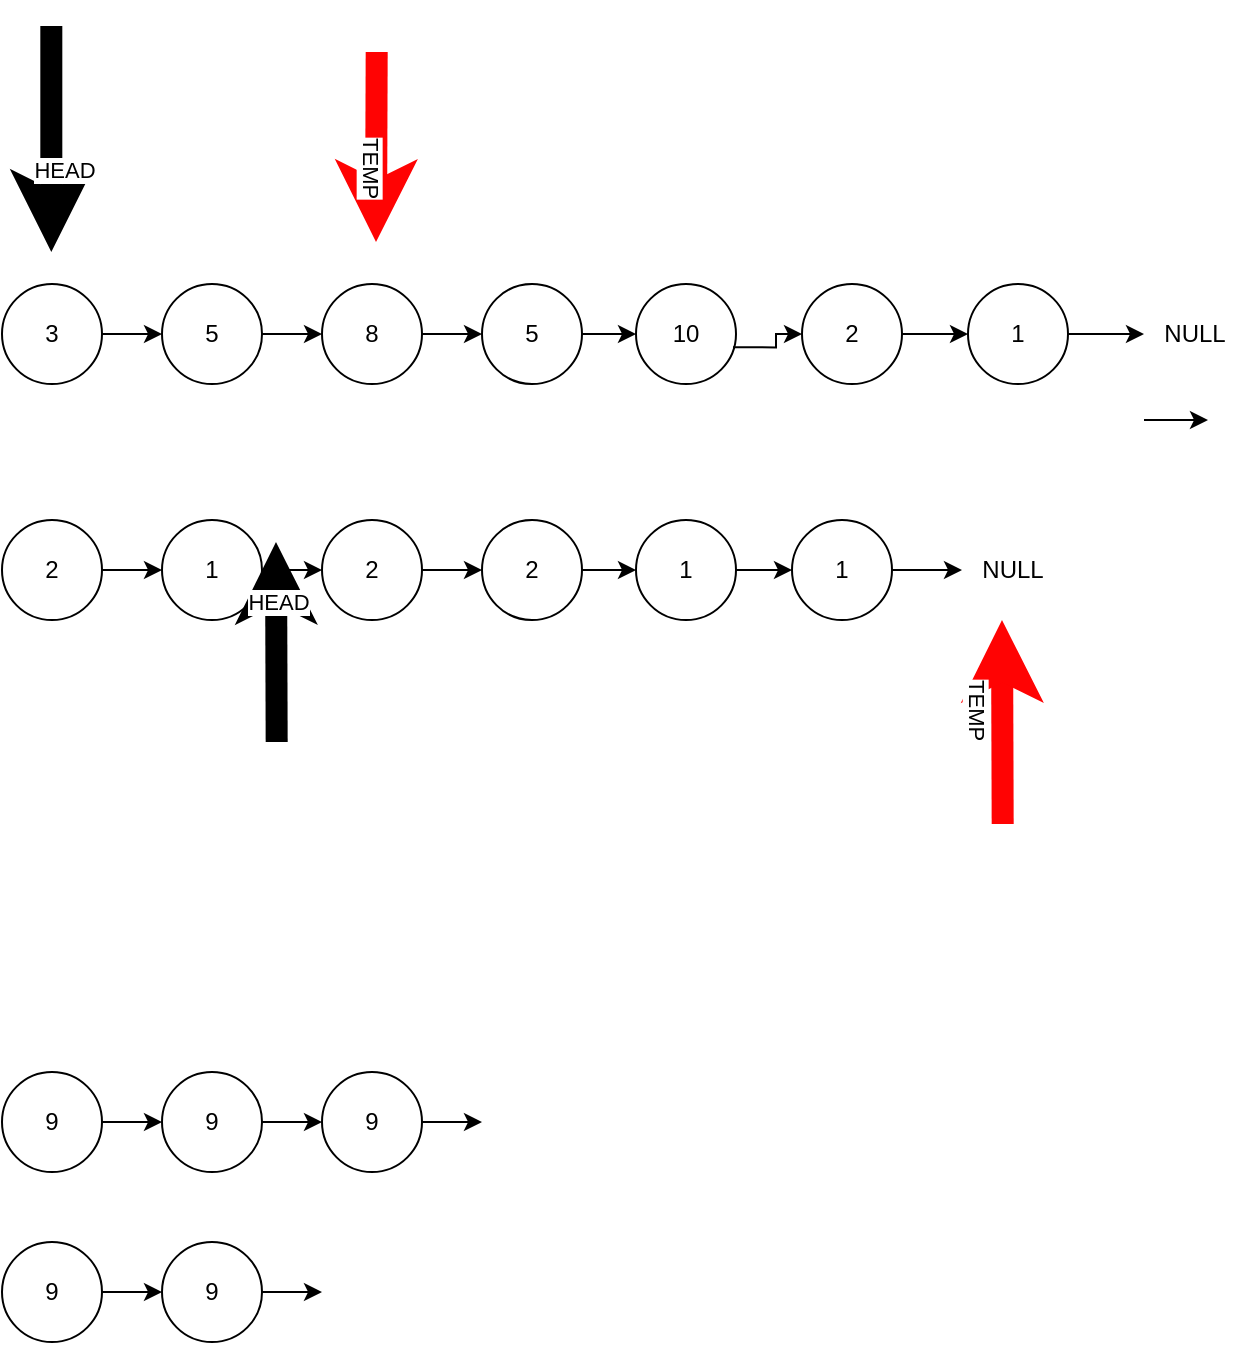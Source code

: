 <mxfile version="13.7.9" type="device"><diagram id="JPSx7Y4_Qj-tPSwu2sH8" name="Page-1"><mxGraphModel dx="860" dy="2150" grid="0" gridSize="10" guides="1" tooltips="1" connect="1" arrows="1" fold="1" page="1" pageScale="1" pageWidth="827" pageHeight="1169" math="0" shadow="0"><root><mxCell id="0"/><mxCell id="1" parent="0"/><mxCell id="sjVGZK_VOGGDVZyP9J_N-3" value="" style="edgeStyle=orthogonalEdgeStyle;rounded=0;orthogonalLoop=1;jettySize=auto;html=1;" parent="1" source="sjVGZK_VOGGDVZyP9J_N-1" target="sjVGZK_VOGGDVZyP9J_N-2" edge="1"><mxGeometry relative="1" as="geometry"/></mxCell><mxCell id="sjVGZK_VOGGDVZyP9J_N-1" value="3" style="ellipse;whiteSpace=wrap;html=1;aspect=fixed;" parent="1" vertex="1"><mxGeometry x="40" y="60" width="50" height="50" as="geometry"/></mxCell><mxCell id="sjVGZK_VOGGDVZyP9J_N-15" value="" style="edgeStyle=orthogonalEdgeStyle;rounded=0;orthogonalLoop=1;jettySize=auto;html=1;strokeWidth=1;" parent="1" source="sjVGZK_VOGGDVZyP9J_N-2" target="sjVGZK_VOGGDVZyP9J_N-4" edge="1"><mxGeometry relative="1" as="geometry"/></mxCell><mxCell id="sjVGZK_VOGGDVZyP9J_N-2" value="5" style="ellipse;whiteSpace=wrap;html=1;aspect=fixed;" parent="1" vertex="1"><mxGeometry x="120" y="60" width="50" height="50" as="geometry"/></mxCell><mxCell id="sjVGZK_VOGGDVZyP9J_N-19" value="" style="edgeStyle=orthogonalEdgeStyle;rounded=0;orthogonalLoop=1;jettySize=auto;html=1;strokeWidth=1;" parent="1" source="sjVGZK_VOGGDVZyP9J_N-4" target="sjVGZK_VOGGDVZyP9J_N-18" edge="1"><mxGeometry relative="1" as="geometry"/></mxCell><mxCell id="sjVGZK_VOGGDVZyP9J_N-4" value="8" style="ellipse;whiteSpace=wrap;html=1;aspect=fixed;" parent="1" vertex="1"><mxGeometry x="200" y="60" width="50" height="50" as="geometry"/></mxCell><mxCell id="sjVGZK_VOGGDVZyP9J_N-6" value="10" style="ellipse;whiteSpace=wrap;html=1;aspect=fixed;" parent="1" vertex="1"><mxGeometry x="357" y="60" width="50" height="50" as="geometry"/></mxCell><mxCell id="sjVGZK_VOGGDVZyP9J_N-8" value="" style="endArrow=classic;html=1;strokeWidth=11;" parent="1" edge="1"><mxGeometry width="50" height="50" relative="1" as="geometry"><mxPoint x="64.66" y="-69" as="sourcePoint"/><mxPoint x="64.66" y="44" as="targetPoint"/></mxGeometry></mxCell><mxCell id="sjVGZK_VOGGDVZyP9J_N-25" value="HEAD" style="edgeLabel;html=1;align=center;verticalAlign=middle;resizable=0;points=[];" parent="sjVGZK_VOGGDVZyP9J_N-8" vertex="1" connectable="0"><mxGeometry x="0.327" y="3" relative="1" as="geometry"><mxPoint x="3.18" y="-3.72" as="offset"/></mxGeometry></mxCell><mxCell id="sjVGZK_VOGGDVZyP9J_N-11" value="NULL" style="text;html=1;align=center;verticalAlign=middle;resizable=0;points=[];autosize=1;" parent="1" vertex="1"><mxGeometry x="611" y="75" width="50" height="20" as="geometry"/></mxCell><mxCell id="sjVGZK_VOGGDVZyP9J_N-21" style="edgeStyle=orthogonalEdgeStyle;rounded=0;orthogonalLoop=1;jettySize=auto;html=1;entryX=0;entryY=0.5;entryDx=0;entryDy=0;strokeWidth=1;" parent="1" source="sjVGZK_VOGGDVZyP9J_N-18" target="sjVGZK_VOGGDVZyP9J_N-6" edge="1"><mxGeometry relative="1" as="geometry"/></mxCell><mxCell id="sjVGZK_VOGGDVZyP9J_N-18" value="5" style="ellipse;whiteSpace=wrap;html=1;aspect=fixed;" parent="1" vertex="1"><mxGeometry x="280" y="60" width="50" height="50" as="geometry"/></mxCell><mxCell id="sjVGZK_VOGGDVZyP9J_N-23" value="" style="endArrow=classic;html=1;strokeWidth=11;strokeColor=#FF0303;" parent="1" edge="1"><mxGeometry width="50" height="50" relative="1" as="geometry"><mxPoint x="227.34" y="-56" as="sourcePoint"/><mxPoint x="227" y="39" as="targetPoint"/></mxGeometry></mxCell><mxCell id="sjVGZK_VOGGDVZyP9J_N-24" value="TEMP" style="edgeLabel;html=1;align=center;verticalAlign=middle;resizable=0;points=[];rotation=90;" parent="sjVGZK_VOGGDVZyP9J_N-23" vertex="1" connectable="0"><mxGeometry x="0.167" y="5" relative="1" as="geometry"><mxPoint x="-7.14" y="1.81" as="offset"/></mxGeometry></mxCell><mxCell id="QvCUmowXlzCv3Hoj8A3f-1" value="" style="edgeStyle=orthogonalEdgeStyle;rounded=0;orthogonalLoop=1;jettySize=auto;html=1;" edge="1" parent="1" source="QvCUmowXlzCv3Hoj8A3f-2" target="QvCUmowXlzCv3Hoj8A3f-4"><mxGeometry relative="1" as="geometry"/></mxCell><mxCell id="QvCUmowXlzCv3Hoj8A3f-2" value="2" style="ellipse;whiteSpace=wrap;html=1;aspect=fixed;" vertex="1" parent="1"><mxGeometry x="40" y="178" width="50" height="50" as="geometry"/></mxCell><mxCell id="QvCUmowXlzCv3Hoj8A3f-3" value="" style="edgeStyle=orthogonalEdgeStyle;rounded=0;orthogonalLoop=1;jettySize=auto;html=1;strokeWidth=1;" edge="1" parent="1" source="QvCUmowXlzCv3Hoj8A3f-4" target="QvCUmowXlzCv3Hoj8A3f-6"><mxGeometry relative="1" as="geometry"/></mxCell><mxCell id="QvCUmowXlzCv3Hoj8A3f-4" value="1" style="ellipse;whiteSpace=wrap;html=1;aspect=fixed;" vertex="1" parent="1"><mxGeometry x="120" y="178" width="50" height="50" as="geometry"/></mxCell><mxCell id="QvCUmowXlzCv3Hoj8A3f-5" value="" style="edgeStyle=orthogonalEdgeStyle;rounded=0;orthogonalLoop=1;jettySize=auto;html=1;strokeWidth=1;" edge="1" parent="1" source="QvCUmowXlzCv3Hoj8A3f-6" target="QvCUmowXlzCv3Hoj8A3f-13"><mxGeometry relative="1" as="geometry"/></mxCell><mxCell id="QvCUmowXlzCv3Hoj8A3f-6" value="2" style="ellipse;whiteSpace=wrap;html=1;aspect=fixed;" vertex="1" parent="1"><mxGeometry x="200" y="178" width="50" height="50" as="geometry"/></mxCell><mxCell id="QvCUmowXlzCv3Hoj8A3f-18" value="" style="edgeStyle=orthogonalEdgeStyle;rounded=0;orthogonalLoop=1;jettySize=auto;html=1;" edge="1" parent="1" source="QvCUmowXlzCv3Hoj8A3f-8" target="QvCUmowXlzCv3Hoj8A3f-17"><mxGeometry relative="1" as="geometry"/></mxCell><mxCell id="QvCUmowXlzCv3Hoj8A3f-8" value="1" style="ellipse;whiteSpace=wrap;html=1;aspect=fixed;" vertex="1" parent="1"><mxGeometry x="357" y="178" width="50" height="50" as="geometry"/></mxCell><mxCell id="QvCUmowXlzCv3Hoj8A3f-9" value="" style="endArrow=classic;html=1;strokeWidth=11;" edge="1" parent="1"><mxGeometry width="50" height="50" relative="1" as="geometry"><mxPoint x="177.34" y="289" as="sourcePoint"/><mxPoint x="177" y="189" as="targetPoint"/></mxGeometry></mxCell><mxCell id="QvCUmowXlzCv3Hoj8A3f-10" value="HEAD" style="edgeLabel;html=1;align=center;verticalAlign=middle;resizable=0;points=[];" vertex="1" connectable="0" parent="QvCUmowXlzCv3Hoj8A3f-9"><mxGeometry x="0.327" y="3" relative="1" as="geometry"><mxPoint x="3.18" y="-3.72" as="offset"/></mxGeometry></mxCell><mxCell id="QvCUmowXlzCv3Hoj8A3f-11" value="NULL" style="text;html=1;align=center;verticalAlign=middle;resizable=0;points=[];autosize=1;" vertex="1" parent="1"><mxGeometry x="520" y="193" width="50" height="20" as="geometry"/></mxCell><mxCell id="QvCUmowXlzCv3Hoj8A3f-12" style="edgeStyle=orthogonalEdgeStyle;rounded=0;orthogonalLoop=1;jettySize=auto;html=1;entryX=0;entryY=0.5;entryDx=0;entryDy=0;strokeWidth=1;" edge="1" parent="1" source="QvCUmowXlzCv3Hoj8A3f-13" target="QvCUmowXlzCv3Hoj8A3f-8"><mxGeometry relative="1" as="geometry"/></mxCell><mxCell id="QvCUmowXlzCv3Hoj8A3f-13" value="2" style="ellipse;whiteSpace=wrap;html=1;aspect=fixed;" vertex="1" parent="1"><mxGeometry x="280" y="178" width="50" height="50" as="geometry"/></mxCell><mxCell id="QvCUmowXlzCv3Hoj8A3f-15" value="" style="endArrow=classic;html=1;strokeWidth=11;strokeColor=#FF0303;" edge="1" parent="1"><mxGeometry width="50" height="50" relative="1" as="geometry"><mxPoint x="540.34" y="330" as="sourcePoint"/><mxPoint x="540" y="228.0" as="targetPoint"/></mxGeometry></mxCell><mxCell id="QvCUmowXlzCv3Hoj8A3f-16" value="TEMP" style="edgeLabel;html=1;align=center;verticalAlign=middle;resizable=0;points=[];rotation=90;" vertex="1" connectable="0" parent="QvCUmowXlzCv3Hoj8A3f-15"><mxGeometry x="0.167" y="5" relative="1" as="geometry"><mxPoint x="-7.14" y="1.81" as="offset"/></mxGeometry></mxCell><mxCell id="QvCUmowXlzCv3Hoj8A3f-19" value="" style="edgeStyle=orthogonalEdgeStyle;rounded=0;orthogonalLoop=1;jettySize=auto;html=1;" edge="1" parent="1" source="QvCUmowXlzCv3Hoj8A3f-17" target="QvCUmowXlzCv3Hoj8A3f-11"><mxGeometry relative="1" as="geometry"/></mxCell><mxCell id="QvCUmowXlzCv3Hoj8A3f-17" value="1" style="ellipse;whiteSpace=wrap;html=1;aspect=fixed;" vertex="1" parent="1"><mxGeometry x="435" y="178" width="50" height="50" as="geometry"/></mxCell><mxCell id="QvCUmowXlzCv3Hoj8A3f-20" value="" style="edgeStyle=orthogonalEdgeStyle;rounded=0;orthogonalLoop=1;jettySize=auto;html=1;exitX=0.97;exitY=0.633;exitDx=0;exitDy=0;exitPerimeter=0;" edge="1" parent="1" target="QvCUmowXlzCv3Hoj8A3f-22" source="sjVGZK_VOGGDVZyP9J_N-6"><mxGeometry relative="1" as="geometry"><mxPoint x="376.0" y="128.034" as="sourcePoint"/></mxGeometry></mxCell><mxCell id="QvCUmowXlzCv3Hoj8A3f-21" value="" style="edgeStyle=orthogonalEdgeStyle;rounded=0;orthogonalLoop=1;jettySize=auto;html=1;strokeWidth=1;" edge="1" parent="1" source="QvCUmowXlzCv3Hoj8A3f-22" target="QvCUmowXlzCv3Hoj8A3f-24"><mxGeometry relative="1" as="geometry"/></mxCell><mxCell id="QvCUmowXlzCv3Hoj8A3f-22" value="2" style="ellipse;whiteSpace=wrap;html=1;aspect=fixed;" vertex="1" parent="1"><mxGeometry x="440" y="60" width="50" height="50" as="geometry"/></mxCell><mxCell id="QvCUmowXlzCv3Hoj8A3f-23" value="" style="edgeStyle=orthogonalEdgeStyle;rounded=0;orthogonalLoop=1;jettySize=auto;html=1;strokeWidth=1;" edge="1" parent="1" source="QvCUmowXlzCv3Hoj8A3f-24" target="sjVGZK_VOGGDVZyP9J_N-11"><mxGeometry relative="1" as="geometry"><mxPoint x="586" y="103.0" as="targetPoint"/></mxGeometry></mxCell><mxCell id="QvCUmowXlzCv3Hoj8A3f-24" value="1" style="ellipse;whiteSpace=wrap;html=1;aspect=fixed;" vertex="1" parent="1"><mxGeometry x="523" y="60" width="50" height="50" as="geometry"/></mxCell><mxCell id="QvCUmowXlzCv3Hoj8A3f-26" style="edgeStyle=orthogonalEdgeStyle;rounded=0;orthogonalLoop=1;jettySize=auto;html=1;entryX=0;entryY=0.5;entryDx=0;entryDy=0;strokeWidth=1;" edge="1" parent="1"><mxGeometry relative="1" as="geometry"><mxPoint x="611" y="128.0" as="sourcePoint"/><mxPoint x="643.0" y="128.0" as="targetPoint"/></mxGeometry></mxCell><mxCell id="QvCUmowXlzCv3Hoj8A3f-28" value="" style="edgeStyle=orthogonalEdgeStyle;rounded=0;orthogonalLoop=1;jettySize=auto;html=1;" edge="1" source="QvCUmowXlzCv3Hoj8A3f-29" target="QvCUmowXlzCv3Hoj8A3f-31" parent="1"><mxGeometry relative="1" as="geometry"/></mxCell><mxCell id="QvCUmowXlzCv3Hoj8A3f-29" value="9" style="ellipse;whiteSpace=wrap;html=1;aspect=fixed;" vertex="1" parent="1"><mxGeometry x="40" y="539" width="50" height="50" as="geometry"/></mxCell><mxCell id="QvCUmowXlzCv3Hoj8A3f-30" value="" style="edgeStyle=orthogonalEdgeStyle;rounded=0;orthogonalLoop=1;jettySize=auto;html=1;strokeWidth=1;" edge="1" source="QvCUmowXlzCv3Hoj8A3f-31" parent="1"><mxGeometry relative="1" as="geometry"><mxPoint x="200.0" y="564" as="targetPoint"/></mxGeometry></mxCell><mxCell id="QvCUmowXlzCv3Hoj8A3f-31" value="9" style="ellipse;whiteSpace=wrap;html=1;aspect=fixed;" vertex="1" parent="1"><mxGeometry x="120" y="539" width="50" height="50" as="geometry"/></mxCell><mxCell id="QvCUmowXlzCv3Hoj8A3f-32" value="9" style="ellipse;whiteSpace=wrap;html=1;aspect=fixed;" vertex="1" parent="1"><mxGeometry x="200" y="454" width="50" height="50" as="geometry"/></mxCell><mxCell id="QvCUmowXlzCv3Hoj8A3f-33" value="" style="edgeStyle=orthogonalEdgeStyle;rounded=0;orthogonalLoop=1;jettySize=auto;html=1;strokeWidth=1;" edge="1" source="QvCUmowXlzCv3Hoj8A3f-32" parent="1"><mxGeometry relative="1" as="geometry"><mxPoint x="280.0" y="479" as="targetPoint"/></mxGeometry></mxCell><mxCell id="QvCUmowXlzCv3Hoj8A3f-34" value="" style="edgeStyle=orthogonalEdgeStyle;rounded=0;orthogonalLoop=1;jettySize=auto;html=1;" edge="1" source="QvCUmowXlzCv3Hoj8A3f-35" target="QvCUmowXlzCv3Hoj8A3f-37" parent="1"><mxGeometry relative="1" as="geometry"/></mxCell><mxCell id="QvCUmowXlzCv3Hoj8A3f-35" value="9" style="ellipse;whiteSpace=wrap;html=1;aspect=fixed;" vertex="1" parent="1"><mxGeometry x="40" y="454" width="50" height="50" as="geometry"/></mxCell><mxCell id="QvCUmowXlzCv3Hoj8A3f-36" value="" style="edgeStyle=orthogonalEdgeStyle;rounded=0;orthogonalLoop=1;jettySize=auto;html=1;strokeWidth=1;" edge="1" source="QvCUmowXlzCv3Hoj8A3f-37" parent="1"><mxGeometry relative="1" as="geometry"><mxPoint x="200.0" y="479" as="targetPoint"/></mxGeometry></mxCell><mxCell id="QvCUmowXlzCv3Hoj8A3f-37" value="9" style="ellipse;whiteSpace=wrap;html=1;aspect=fixed;" vertex="1" parent="1"><mxGeometry x="120" y="454" width="50" height="50" as="geometry"/></mxCell></root></mxGraphModel></diagram></mxfile>